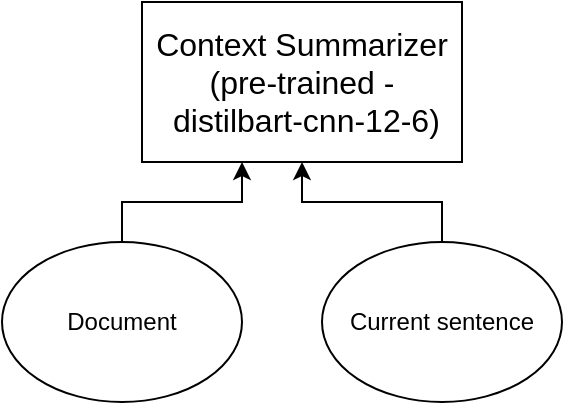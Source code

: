 <mxfile version="21.6.8" type="github">
  <diagram name="Page-1" id="SjNUqgIngpu39d5az77C">
    <mxGraphModel dx="1364" dy="807" grid="1" gridSize="10" guides="1" tooltips="1" connect="1" arrows="1" fold="1" page="1" pageScale="1" pageWidth="850" pageHeight="1100" math="0" shadow="0">
      <root>
        <mxCell id="0" />
        <mxCell id="1" parent="0" />
        <mxCell id="5BoZ83V1UFSGhs1CFrVE-1" value="&lt;font style=&quot;font-size: 16px;&quot;&gt;Context Summarizer&lt;br&gt;(pre-trained -&amp;nbsp;distilbart-cnn-12-6)&lt;br&gt;&lt;/font&gt;" style="rounded=0;whiteSpace=wrap;html=1;" vertex="1" parent="1">
          <mxGeometry x="240" y="480" width="160" height="80" as="geometry" />
        </mxCell>
        <mxCell id="5BoZ83V1UFSGhs1CFrVE-4" value="" style="edgeStyle=orthogonalEdgeStyle;rounded=0;orthogonalLoop=1;jettySize=auto;html=1;" edge="1" parent="1" source="5BoZ83V1UFSGhs1CFrVE-2" target="5BoZ83V1UFSGhs1CFrVE-1">
          <mxGeometry relative="1" as="geometry">
            <Array as="points">
              <mxPoint x="230" y="580" />
              <mxPoint x="290" y="580" />
            </Array>
          </mxGeometry>
        </mxCell>
        <mxCell id="5BoZ83V1UFSGhs1CFrVE-2" value="Document" style="ellipse;whiteSpace=wrap;html=1;" vertex="1" parent="1">
          <mxGeometry x="170" y="600" width="120" height="80" as="geometry" />
        </mxCell>
        <mxCell id="5BoZ83V1UFSGhs1CFrVE-5" value="" style="edgeStyle=orthogonalEdgeStyle;rounded=0;orthogonalLoop=1;jettySize=auto;html=1;" edge="1" parent="1" source="5BoZ83V1UFSGhs1CFrVE-3" target="5BoZ83V1UFSGhs1CFrVE-1">
          <mxGeometry relative="1" as="geometry" />
        </mxCell>
        <mxCell id="5BoZ83V1UFSGhs1CFrVE-3" value="Current sentence" style="ellipse;whiteSpace=wrap;html=1;" vertex="1" parent="1">
          <mxGeometry x="330" y="600" width="120" height="80" as="geometry" />
        </mxCell>
      </root>
    </mxGraphModel>
  </diagram>
</mxfile>

